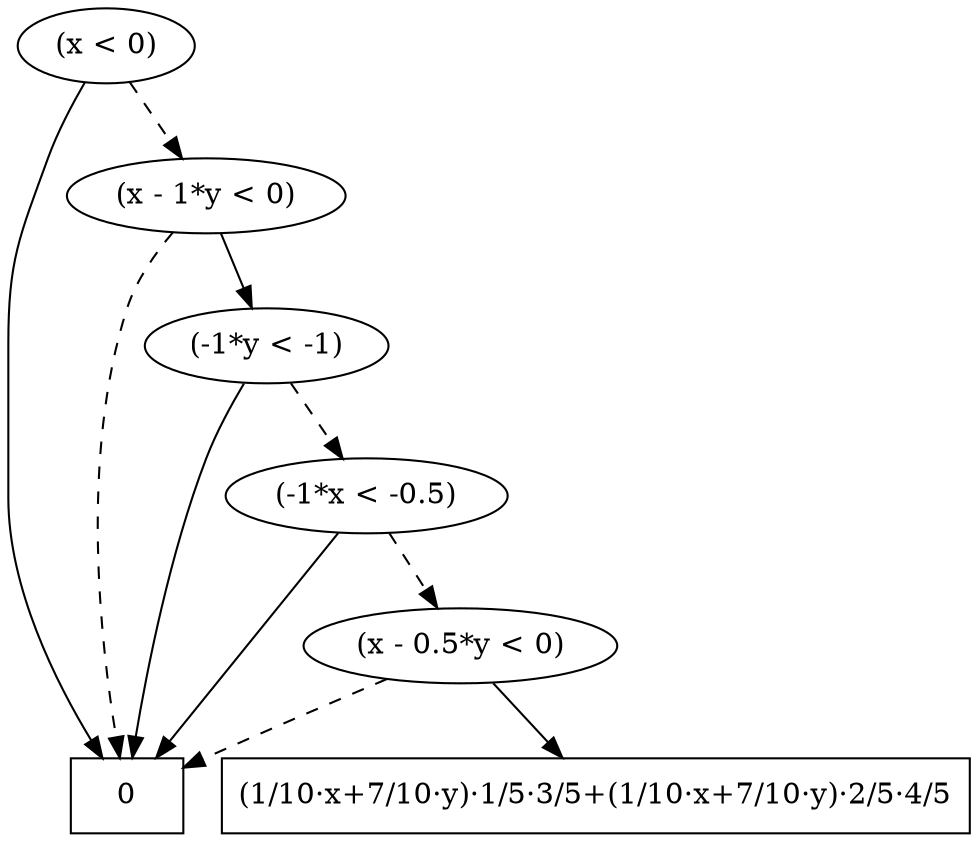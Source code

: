 digraph G {
	rankdir = TB;
	337 [label="(x < 0)", shape=""]
	337 -> 1
	337 -> 336 [style=dashed]
	{rank = same; 337;}
	1 [label="0", shape="box"]
	332 [label="(1/10·x+7/10·y)·1/5·3/5+(1/10·x+7/10·y)·2/5·4/5", shape="box"]
	{rank = same; 1; 332;}
	336 [label="(x - 1*y < 0)", shape=""]
	336 -> 335
	336 -> 1 [style=dashed]
	{rank = same; 336;}
	335 [label="(-1*y < -1)", shape=""]
	335 -> 1
	335 -> 334 [style=dashed]
	{rank = same; 335;}
	334 [label="(-1*x < -0.5)", shape=""]
	334 -> 1
	334 -> 333 [style=dashed]
	{rank = same; 334;}
	333 [label="(x - 0.5*y < 0)", shape=""]
	333 -> 332
	333 -> 1 [style=dashed]
	{rank = same; 333;}
}
